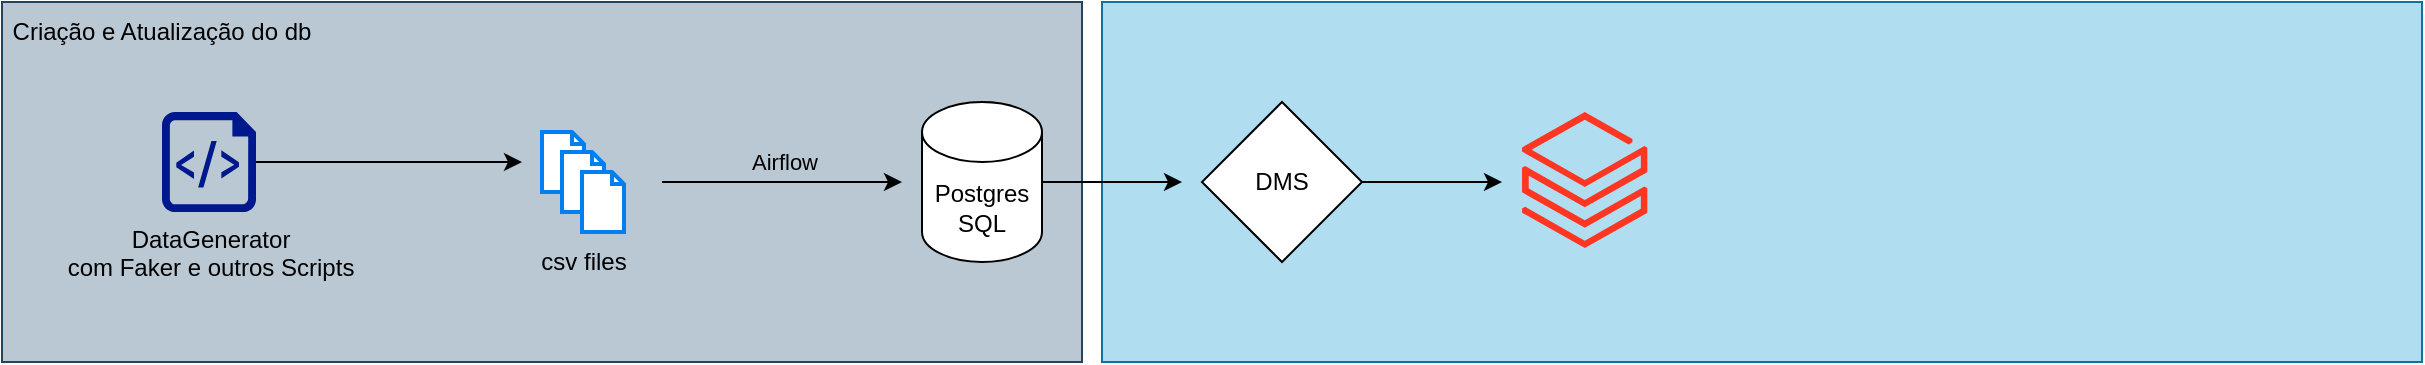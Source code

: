 <mxfile version="24.7.2" type="github">
  <diagram name="Page-1" id="YKHkMw6vku7FRR2ZGbeR">
    <mxGraphModel dx="2088" dy="1782" grid="1" gridSize="10" guides="1" tooltips="1" connect="1" arrows="1" fold="1" page="1" pageScale="1" pageWidth="850" pageHeight="1100" math="0" shadow="0">
      <root>
        <mxCell id="0" />
        <mxCell id="1" parent="0" />
        <mxCell id="eVTWwmaO6HX4Sr5YF1Qz-25" value="" style="rounded=0;whiteSpace=wrap;html=1;fillColor=#b1ddf0;strokeColor=#10739e;movable=0;resizable=0;rotatable=0;deletable=0;editable=0;locked=1;connectable=0;" vertex="1" parent="1">
          <mxGeometry x="-290" y="-1085" width="660" height="180" as="geometry" />
        </mxCell>
        <mxCell id="eVTWwmaO6HX4Sr5YF1Qz-22" value="" style="rounded=0;whiteSpace=wrap;html=1;fillColor=#bac8d3;strokeColor=#23445d;movable=0;resizable=0;rotatable=0;deletable=0;editable=0;locked=1;connectable=0;" vertex="1" parent="1">
          <mxGeometry x="-840" y="-1085" width="540" height="180" as="geometry" />
        </mxCell>
        <mxCell id="eVTWwmaO6HX4Sr5YF1Qz-27" style="edgeStyle=orthogonalEdgeStyle;rounded=0;orthogonalLoop=1;jettySize=auto;html=1;" edge="1" parent="1" source="eVTWwmaO6HX4Sr5YF1Qz-9">
          <mxGeometry relative="1" as="geometry">
            <mxPoint x="-250" y="-995" as="targetPoint" />
          </mxGeometry>
        </mxCell>
        <mxCell id="eVTWwmaO6HX4Sr5YF1Qz-9" value="&lt;div&gt;Postgres&lt;/div&gt;&lt;div&gt;SQL&lt;br&gt;&lt;/div&gt;" style="shape=cylinder3;whiteSpace=wrap;html=1;boundedLbl=1;backgroundOutline=1;size=15;" vertex="1" parent="1">
          <mxGeometry x="-380" y="-1035" width="60" height="80" as="geometry" />
        </mxCell>
        <mxCell id="eVTWwmaO6HX4Sr5YF1Qz-17" style="edgeStyle=orthogonalEdgeStyle;rounded=0;orthogonalLoop=1;jettySize=auto;html=1;" edge="1" parent="1" source="eVTWwmaO6HX4Sr5YF1Qz-11">
          <mxGeometry relative="1" as="geometry">
            <mxPoint x="-580" y="-1005" as="targetPoint" />
          </mxGeometry>
        </mxCell>
        <mxCell id="eVTWwmaO6HX4Sr5YF1Qz-11" value="&lt;div&gt;DataGenerator&lt;/div&gt;&lt;div&gt;com Faker e outros Scripts&lt;/div&gt;" style="sketch=0;aspect=fixed;pointerEvents=1;shadow=0;dashed=0;html=1;strokeColor=none;labelPosition=center;verticalLabelPosition=bottom;verticalAlign=top;align=center;fillColor=#00188D;shape=mxgraph.azure.script_file" vertex="1" parent="1">
          <mxGeometry x="-760" y="-1030" width="47" height="50" as="geometry" />
        </mxCell>
        <mxCell id="eVTWwmaO6HX4Sr5YF1Qz-15" value="" style="group" vertex="1" connectable="0" parent="1">
          <mxGeometry x="-570" y="-1020" width="41" height="50" as="geometry" />
        </mxCell>
        <mxCell id="eVTWwmaO6HX4Sr5YF1Qz-12" value="" style="html=1;verticalLabelPosition=bottom;align=center;labelBackgroundColor=#ffffff;verticalAlign=top;strokeWidth=2;strokeColor=#0080F0;shadow=0;dashed=0;shape=mxgraph.ios7.icons.document;" vertex="1" parent="eVTWwmaO6HX4Sr5YF1Qz-15">
          <mxGeometry width="21" height="30" as="geometry" />
        </mxCell>
        <mxCell id="eVTWwmaO6HX4Sr5YF1Qz-18" style="edgeStyle=orthogonalEdgeStyle;rounded=0;orthogonalLoop=1;jettySize=auto;html=1;" edge="1" parent="eVTWwmaO6HX4Sr5YF1Qz-15">
          <mxGeometry relative="1" as="geometry">
            <mxPoint x="180" y="25" as="targetPoint" />
            <mxPoint x="60" y="25" as="sourcePoint" />
          </mxGeometry>
        </mxCell>
        <mxCell id="eVTWwmaO6HX4Sr5YF1Qz-19" value="&lt;div&gt;Airflow&lt;/div&gt;" style="edgeLabel;html=1;align=center;verticalAlign=middle;resizable=0;points=[];labelBackgroundColor=none;" vertex="1" connectable="0" parent="eVTWwmaO6HX4Sr5YF1Qz-18">
          <mxGeometry x="-0.076" y="-2" relative="1" as="geometry">
            <mxPoint x="5" y="-12" as="offset" />
          </mxGeometry>
        </mxCell>
        <mxCell id="eVTWwmaO6HX4Sr5YF1Qz-13" value="" style="html=1;verticalLabelPosition=bottom;align=center;labelBackgroundColor=#ffffff;verticalAlign=top;strokeWidth=2;strokeColor=#0080F0;shadow=0;dashed=0;shape=mxgraph.ios7.icons.document;" vertex="1" parent="eVTWwmaO6HX4Sr5YF1Qz-15">
          <mxGeometry x="10" y="10" width="21" height="30" as="geometry" />
        </mxCell>
        <mxCell id="eVTWwmaO6HX4Sr5YF1Qz-14" value="" style="html=1;verticalLabelPosition=bottom;align=center;labelBackgroundColor=#ffffff;verticalAlign=top;strokeWidth=2;strokeColor=#0080F0;shadow=0;dashed=0;shape=mxgraph.ios7.icons.document;" vertex="1" parent="eVTWwmaO6HX4Sr5YF1Qz-15">
          <mxGeometry x="20" y="20" width="21" height="30" as="geometry" />
        </mxCell>
        <mxCell id="eVTWwmaO6HX4Sr5YF1Qz-20" value="&lt;div&gt;csv files&lt;/div&gt;" style="text;html=1;align=center;verticalAlign=middle;whiteSpace=wrap;rounded=0;" vertex="1" parent="1">
          <mxGeometry x="-579.5" y="-970" width="60" height="30" as="geometry" />
        </mxCell>
        <mxCell id="eVTWwmaO6HX4Sr5YF1Qz-24" value="Criação e Atualização do db" style="text;html=1;align=center;verticalAlign=middle;whiteSpace=wrap;rounded=0;" vertex="1" parent="1">
          <mxGeometry x="-840" y="-1085" width="160" height="30" as="geometry" />
        </mxCell>
        <mxCell id="eVTWwmaO6HX4Sr5YF1Qz-29" style="edgeStyle=orthogonalEdgeStyle;rounded=0;orthogonalLoop=1;jettySize=auto;html=1;exitX=1;exitY=0.5;exitDx=0;exitDy=0;" edge="1" parent="1" source="eVTWwmaO6HX4Sr5YF1Qz-28">
          <mxGeometry relative="1" as="geometry">
            <mxPoint x="-90" y="-995" as="targetPoint" />
          </mxGeometry>
        </mxCell>
        <mxCell id="eVTWwmaO6HX4Sr5YF1Qz-28" value="DMS" style="rhombus;whiteSpace=wrap;html=1;" vertex="1" parent="1">
          <mxGeometry x="-240" y="-1035" width="80" height="80" as="geometry" />
        </mxCell>
        <mxCell id="eVTWwmaO6HX4Sr5YF1Qz-31" value="" style="image;aspect=fixed;html=1;points=[];align=center;fontSize=12;image=img/lib/azure2/analytics/Azure_Databricks.svg;" vertex="1" parent="1">
          <mxGeometry x="-80" y="-1030" width="62.8" height="68" as="geometry" />
        </mxCell>
      </root>
    </mxGraphModel>
  </diagram>
</mxfile>
